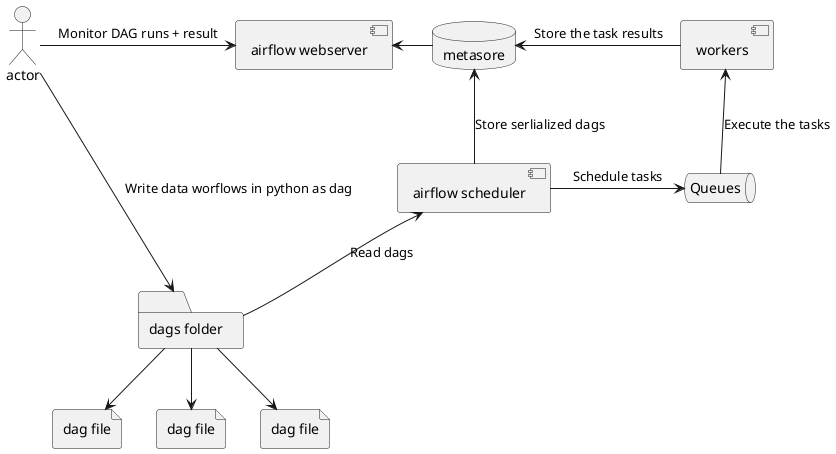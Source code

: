 @startuml "airflow architecture"

actor as user

[airflow webserver] as webserver

folder "dags folder" as folders

[airflow scheduler] as scheduler

database "metasore"

file "dag file" as dagfile1
file "dag file" as dagfile2
file "dag file" as dagfile3

[workers]

queue "Queues"

user -r-> webserver : "Monitor DAG runs + result"

folders -u-> scheduler : "Read dags"

scheduler -u-> metasore : "Store serlialized dags"

metasore -l-> webserver : ""

scheduler -r-> Queues : "Schedule tasks"

Queues -u-> workers : "Execute the tasks"

workers -l-> metasore : "Store the task results"

dagfile1 <-u- folders
dagfile2 <-u- folders
dagfile3 <-u- folders

user -d-> folders : "Write data worflows in python as dag"

@enduml